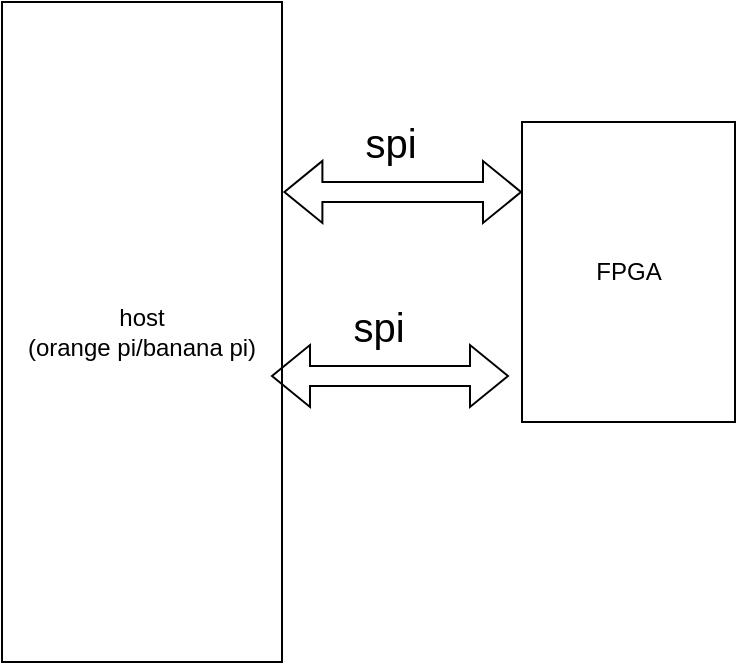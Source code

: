 <mxfile version="24.7.17">
  <diagram name="Страница — 1" id="KeXtfbBmOgUQmalfRKAy">
    <mxGraphModel dx="2074" dy="1204" grid="1" gridSize="10" guides="1" tooltips="1" connect="1" arrows="1" fold="1" page="1" pageScale="1" pageWidth="827" pageHeight="1169" math="0" shadow="0">
      <root>
        <mxCell id="0" />
        <mxCell id="1" parent="0" />
        <mxCell id="y_xoNtU83_XOsgT8JAa6-1" value="host&lt;br&gt;(orange pi/banana pi)" style="whiteSpace=wrap;html=1;" parent="1" vertex="1">
          <mxGeometry x="200" y="200" width="140" height="330" as="geometry" />
        </mxCell>
        <mxCell id="y_xoNtU83_XOsgT8JAa6-2" value="FPGA" style="whiteSpace=wrap;html=1;" parent="1" vertex="1">
          <mxGeometry x="460" y="260" width="106.5" height="150" as="geometry" />
        </mxCell>
        <mxCell id="y_xoNtU83_XOsgT8JAa6-5" value="" style="shape=flexArrow;endArrow=classic;startArrow=classic;html=1;rounded=0;exitX=1.005;exitY=0.409;exitDx=0;exitDy=0;exitPerimeter=0;entryX=0;entryY=0.5;entryDx=0;entryDy=0;" parent="1" edge="1">
          <mxGeometry width="100" height="100" relative="1" as="geometry">
            <mxPoint x="340.7" y="294.97" as="sourcePoint" />
            <mxPoint x="460" y="295" as="targetPoint" />
          </mxGeometry>
        </mxCell>
        <mxCell id="y_xoNtU83_XOsgT8JAa6-6" value="spi" style="text;html=1;align=center;verticalAlign=middle;resizable=0;points=[];autosize=1;strokeColor=none;fillColor=none;fontSize=20;" parent="1" vertex="1">
          <mxGeometry x="369" y="250" width="50" height="40" as="geometry" />
        </mxCell>
        <mxCell id="d3nM6W2TzixBt_i_OOga-1" value="" style="shape=flexArrow;endArrow=classic;startArrow=classic;html=1;rounded=0;exitX=1.005;exitY=0.409;exitDx=0;exitDy=0;exitPerimeter=0;entryX=0;entryY=0.5;entryDx=0;entryDy=0;" edge="1" parent="1">
          <mxGeometry width="100" height="100" relative="1" as="geometry">
            <mxPoint x="334.5" y="387" as="sourcePoint" />
            <mxPoint x="453.5" y="387" as="targetPoint" />
          </mxGeometry>
        </mxCell>
        <mxCell id="d3nM6W2TzixBt_i_OOga-2" value="spi" style="text;html=1;align=center;verticalAlign=middle;resizable=0;points=[];autosize=1;strokeColor=none;fillColor=none;fontSize=20;" vertex="1" parent="1">
          <mxGeometry x="362.5" y="342" width="50" height="40" as="geometry" />
        </mxCell>
      </root>
    </mxGraphModel>
  </diagram>
</mxfile>
